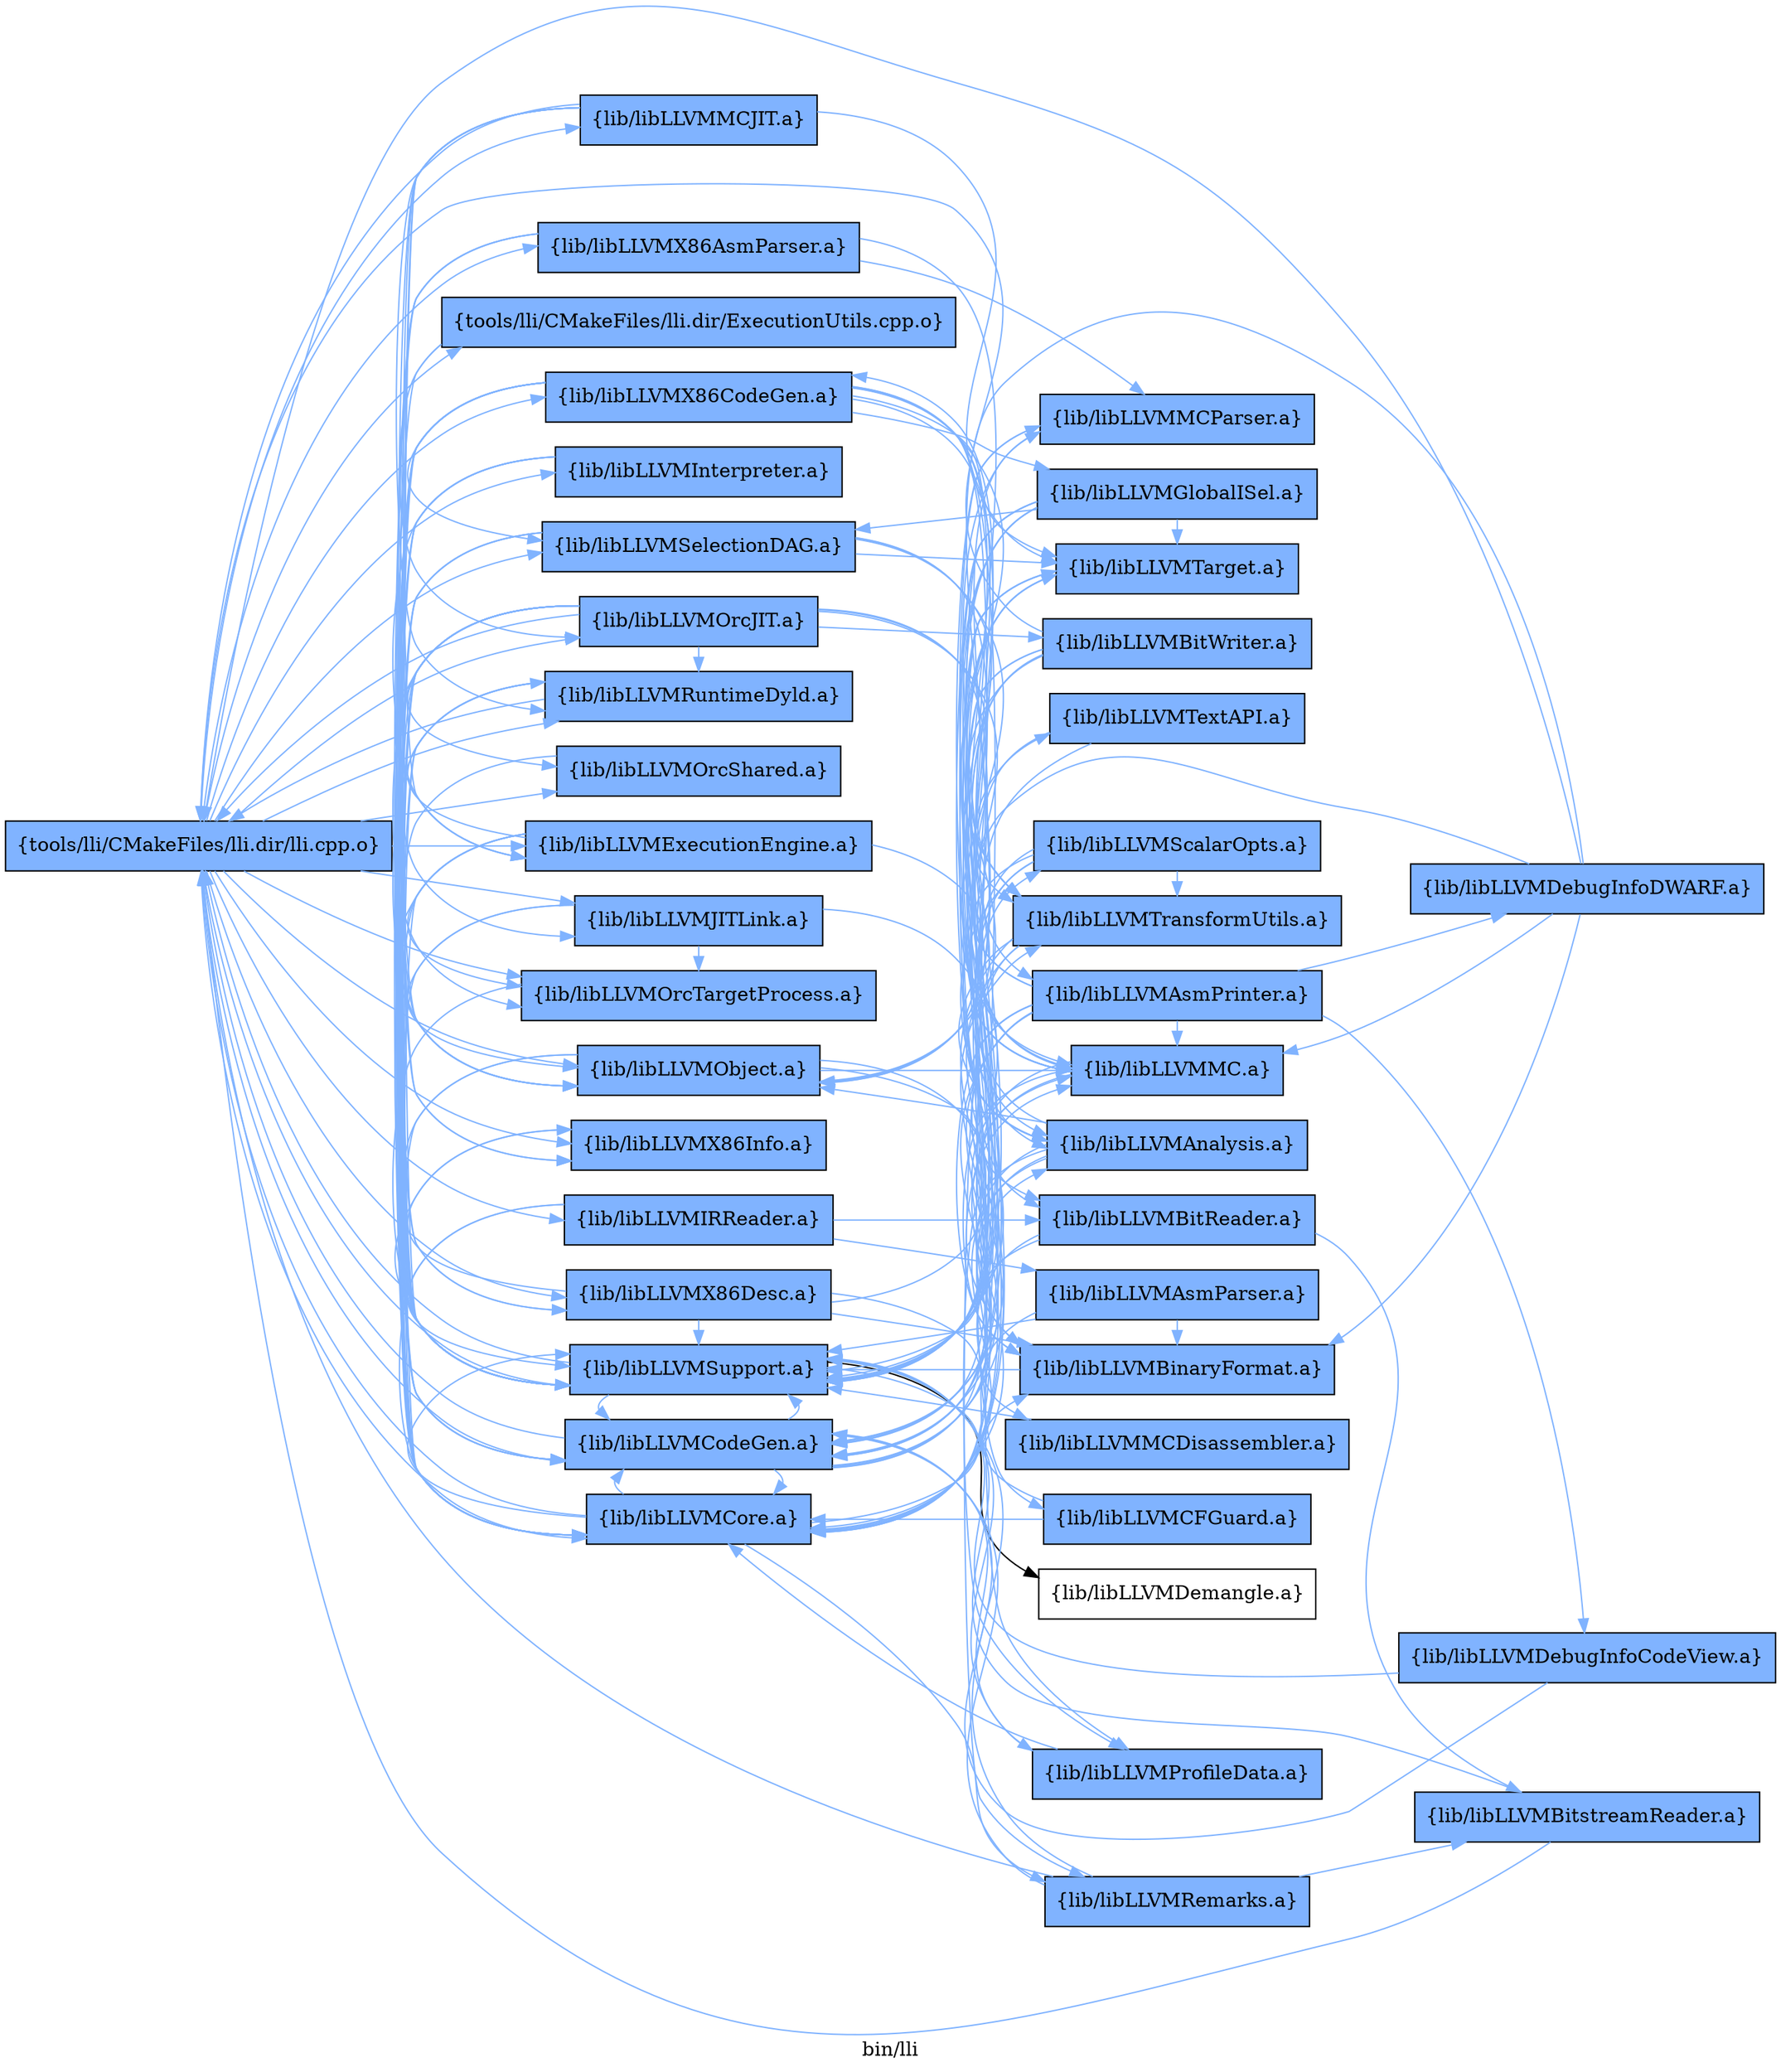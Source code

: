 digraph "bin/lli" {
	label="bin/lli";
	rankdir=LR;
	{ rank=same; Node0x5650f95c9748;  }
	{ rank=same; Node0x5650f95c76c8; Node0x5650f95bc9a8; Node0x5650f95bb0f8; Node0x5650f95bac48; Node0x5650f95bbaf8; Node0x5650f95bb5a8; Node0x5650f95bebb8; Node0x5650f95bf5b8; Node0x5650f95bf428; Node0x5650f95bdb78; Node0x5650f95bd6c8; Node0x5650f95be578; Node0x5650f95b73b8; Node0x5650f95b6f08; Node0x5650f95b2638; Node0x5650f95b0ec8; Node0x5650f95b1378; Node0x5650f95b52e8; Node0x5650f95b4988;  }
	{ rank=same; Node0x5650f95be708; Node0x5650f95b81c8; Node0x5650f95b1738; Node0x5650f95b1d78; Node0x5650f95be5c8; Node0x5650f95b3308; Node0x5650f95a9308; Node0x5650f95b5748; Node0x5650f95c36b8; Node0x5650f95b3c68; Node0x5650f95b4d98; Node0x5650f95b4168; Node0x5650f95bd768; Node0x5650f95aacf8; Node0x5650f95c0b48; Node0x5650f95c18b8; Node0x5650f95b3808; Node0x5650f95b1468;  }

	Node0x5650f95c9748 [shape=record,shape=box,group=1,style=filled,fillcolor="0.600000 0.5 1",label="{tools/lli/CMakeFiles/lli.dir/lli.cpp.o}"];
	Node0x5650f95c9748 -> Node0x5650f95c76c8[color="0.600000 0.5 1"];
	Node0x5650f95c9748 -> Node0x5650f95bc9a8[color="0.600000 0.5 1"];
	Node0x5650f95c9748 -> Node0x5650f95bb0f8[color="0.600000 0.5 1"];
	Node0x5650f95c9748 -> Node0x5650f95bac48[color="0.600000 0.5 1"];
	Node0x5650f95c9748 -> Node0x5650f95bbaf8[color="0.600000 0.5 1"];
	Node0x5650f95c9748 -> Node0x5650f95bb5a8[color="0.600000 0.5 1"];
	Node0x5650f95c9748 -> Node0x5650f95bebb8[color="0.600000 0.5 1"];
	Node0x5650f95c9748 -> Node0x5650f95bf5b8[color="0.600000 0.5 1"];
	Node0x5650f95c9748 -> Node0x5650f95bf428[color="0.600000 0.5 1"];
	Node0x5650f95c9748 -> Node0x5650f95bdb78[color="0.600000 0.5 1"];
	Node0x5650f95c9748 -> Node0x5650f95bd6c8[color="0.600000 0.5 1"];
	Node0x5650f95c9748 -> Node0x5650f95be578[color="0.600000 0.5 1"];
	Node0x5650f95c9748 -> Node0x5650f95b73b8[color="0.600000 0.5 1"];
	Node0x5650f95c9748 -> Node0x5650f95b6f08[color="0.600000 0.5 1"];
	Node0x5650f95c9748 -> Node0x5650f95b2638[color="0.600000 0.5 1"];
	Node0x5650f95c9748 -> Node0x5650f95b0ec8[color="0.600000 0.5 1"];
	Node0x5650f95c9748 -> Node0x5650f95b1378[color="0.600000 0.5 1"];
	Node0x5650f95c9748 -> Node0x5650f95b52e8[color="0.600000 0.5 1"];
	Node0x5650f95c9748 -> Node0x5650f95b4988[color="0.600000 0.5 1"];
	Node0x5650f95c76c8 [shape=record,shape=box,group=1,style=filled,fillcolor="0.600000 0.5 1",label="{tools/lli/CMakeFiles/lli.dir/ExecutionUtils.cpp.o}"];
	Node0x5650f95c76c8 -> Node0x5650f95bd6c8[color="0.600000 0.5 1"];
	Node0x5650f95c76c8 -> Node0x5650f95b2638[color="0.600000 0.5 1"];
	Node0x5650f95bc9a8 [shape=record,shape=box,group=1,style=filled,fillcolor="0.600000 0.5 1",label="{lib/libLLVMCodeGen.a}"];
	Node0x5650f95bc9a8 -> Node0x5650f95bb0f8[color="0.600000 0.5 1"];
	Node0x5650f95bc9a8 -> Node0x5650f95be708[color="0.600000 0.5 1"];
	Node0x5650f95bc9a8 -> Node0x5650f95b2638[color="0.600000 0.5 1"];
	Node0x5650f95bc9a8 -> Node0x5650f95b81c8[color="0.600000 0.5 1"];
	Node0x5650f95bc9a8 -> Node0x5650f95b1738[color="0.600000 0.5 1"];
	Node0x5650f95bc9a8 -> Node0x5650f95c9748[color="0.600000 0.5 1"];
	Node0x5650f95bc9a8 -> Node0x5650f95b1d78[color="0.600000 0.5 1"];
	Node0x5650f95bc9a8 -> Node0x5650f95be5c8[color="0.600000 0.5 1"];
	Node0x5650f95bc9a8 -> Node0x5650f95b3308[color="0.600000 0.5 1"];
	Node0x5650f95bb0f8 [shape=record,shape=box,group=1,style=filled,fillcolor="0.600000 0.5 1",label="{lib/libLLVMCore.a}"];
	Node0x5650f95bb0f8 -> Node0x5650f95bc9a8[color="0.600000 0.5 1"];
	Node0x5650f95bb0f8 -> Node0x5650f95b2638[color="0.600000 0.5 1"];
	Node0x5650f95bb0f8 -> Node0x5650f95a9308[color="0.600000 0.5 1"];
	Node0x5650f95bb0f8 -> Node0x5650f95c9748[color="0.600000 0.5 1"];
	Node0x5650f95bb0f8 -> Node0x5650f95b5748[color="0.600000 0.5 1"];
	Node0x5650f95bac48 [shape=record,shape=box,group=1,style=filled,fillcolor="0.600000 0.5 1",label="{lib/libLLVMExecutionEngine.a}"];
	Node0x5650f95bac48 -> Node0x5650f95bb0f8[color="0.600000 0.5 1"];
	Node0x5650f95bac48 -> Node0x5650f95be708[color="0.600000 0.5 1"];
	Node0x5650f95bac48 -> Node0x5650f95b2638[color="0.600000 0.5 1"];
	Node0x5650f95bac48 -> Node0x5650f95bf428[color="0.600000 0.5 1"];
	Node0x5650f95bac48 -> Node0x5650f95be578[color="0.600000 0.5 1"];
	Node0x5650f95bac48 -> Node0x5650f95b73b8[color="0.600000 0.5 1"];
	Node0x5650f95bbaf8 [shape=record,shape=box,group=1,style=filled,fillcolor="0.600000 0.5 1",label="{lib/libLLVMIRReader.a}"];
	Node0x5650f95bbaf8 -> Node0x5650f95bb0f8[color="0.600000 0.5 1"];
	Node0x5650f95bbaf8 -> Node0x5650f95b2638[color="0.600000 0.5 1"];
	Node0x5650f95bbaf8 -> Node0x5650f95c36b8[color="0.600000 0.5 1"];
	Node0x5650f95bbaf8 -> Node0x5650f95b3c68[color="0.600000 0.5 1"];
	Node0x5650f95bb5a8 [shape=record,shape=box,group=1,style=filled,fillcolor="0.600000 0.5 1",label="{lib/libLLVMInterpreter.a}"];
	Node0x5650f95bb5a8 -> Node0x5650f95bb0f8[color="0.600000 0.5 1"];
	Node0x5650f95bb5a8 -> Node0x5650f95bac48[color="0.600000 0.5 1"];
	Node0x5650f95bb5a8 -> Node0x5650f95b2638[color="0.600000 0.5 1"];
	Node0x5650f95bb5a8 -> Node0x5650f95bc9a8[color="0.600000 0.5 1"];
	Node0x5650f95bebb8 [shape=record,shape=box,group=1,style=filled,fillcolor="0.600000 0.5 1",label="{lib/libLLVMJITLink.a}"];
	Node0x5650f95bebb8 -> Node0x5650f95b2638[color="0.600000 0.5 1"];
	Node0x5650f95bebb8 -> Node0x5650f95be578[color="0.600000 0.5 1"];
	Node0x5650f95bebb8 -> Node0x5650f95a9308[color="0.600000 0.5 1"];
	Node0x5650f95bebb8 -> Node0x5650f95bf428[color="0.600000 0.5 1"];
	Node0x5650f95bf5b8 [shape=record,shape=box,group=1,style=filled,fillcolor="0.600000 0.5 1",label="{lib/libLLVMMCJIT.a}"];
	Node0x5650f95bf5b8 -> Node0x5650f95c9748[color="0.600000 0.5 1"];
	Node0x5650f95bf5b8 -> Node0x5650f95bb0f8[color="0.600000 0.5 1"];
	Node0x5650f95bf5b8 -> Node0x5650f95bac48[color="0.600000 0.5 1"];
	Node0x5650f95bf5b8 -> Node0x5650f95bf428[color="0.600000 0.5 1"];
	Node0x5650f95bf5b8 -> Node0x5650f95b73b8[color="0.600000 0.5 1"];
	Node0x5650f95bf5b8 -> Node0x5650f95b2638[color="0.600000 0.5 1"];
	Node0x5650f95bf5b8 -> Node0x5650f95b1738[color="0.600000 0.5 1"];
	Node0x5650f95bf428 [shape=record,shape=box,group=1,style=filled,fillcolor="0.600000 0.5 1",label="{lib/libLLVMObject.a}"];
	Node0x5650f95bf428 -> Node0x5650f95b2638[color="0.600000 0.5 1"];
	Node0x5650f95bf428 -> Node0x5650f95a9308[color="0.600000 0.5 1"];
	Node0x5650f95bf428 -> Node0x5650f95be708[color="0.600000 0.5 1"];
	Node0x5650f95bf428 -> Node0x5650f95bb0f8[color="0.600000 0.5 1"];
	Node0x5650f95bf428 -> Node0x5650f95b3c68[color="0.600000 0.5 1"];
	Node0x5650f95bf428 -> Node0x5650f95b4d98[color="0.600000 0.5 1"];
	Node0x5650f95bf428 -> Node0x5650f95b4168[color="0.600000 0.5 1"];
	Node0x5650f95bdb78 [shape=record,shape=box,group=1,style=filled,fillcolor="0.600000 0.5 1",label="{lib/libLLVMOrcShared.a}"];
	Node0x5650f95bdb78 -> Node0x5650f95b2638[color="0.600000 0.5 1"];
	Node0x5650f95bd6c8 [shape=record,shape=box,group=1,style=filled,fillcolor="0.600000 0.5 1",label="{lib/libLLVMOrcJIT.a}"];
	Node0x5650f95bd6c8 -> Node0x5650f95bc9a8[color="0.600000 0.5 1"];
	Node0x5650f95bd6c8 -> Node0x5650f95bb0f8[color="0.600000 0.5 1"];
	Node0x5650f95bd6c8 -> Node0x5650f95b2638[color="0.600000 0.5 1"];
	Node0x5650f95bd6c8 -> Node0x5650f95bf428[color="0.600000 0.5 1"];
	Node0x5650f95bd6c8 -> Node0x5650f95c9748[color="0.600000 0.5 1"];
	Node0x5650f95bd6c8 -> Node0x5650f95bdb78[color="0.600000 0.5 1"];
	Node0x5650f95bd6c8 -> Node0x5650f95b1d78[color="0.600000 0.5 1"];
	Node0x5650f95bd6c8 -> Node0x5650f95be708[color="0.600000 0.5 1"];
	Node0x5650f95bd6c8 -> Node0x5650f95b73b8[color="0.600000 0.5 1"];
	Node0x5650f95bd6c8 -> Node0x5650f95bac48[color="0.600000 0.5 1"];
	Node0x5650f95bd6c8 -> Node0x5650f95bebb8[color="0.600000 0.5 1"];
	Node0x5650f95bd6c8 -> Node0x5650f95be578[color="0.600000 0.5 1"];
	Node0x5650f95bd6c8 -> Node0x5650f95bd768[color="0.600000 0.5 1"];
	Node0x5650f95bd6c8 -> Node0x5650f95b3c68[color="0.600000 0.5 1"];
	Node0x5650f95be578 [shape=record,shape=box,group=1,style=filled,fillcolor="0.600000 0.5 1",label="{lib/libLLVMOrcTargetProcess.a}"];
	Node0x5650f95be578 -> Node0x5650f95b2638[color="0.600000 0.5 1"];
	Node0x5650f95b73b8 [shape=record,shape=box,group=1,style=filled,fillcolor="0.600000 0.5 1",label="{lib/libLLVMRuntimeDyld.a}"];
	Node0x5650f95b73b8 -> Node0x5650f95bb0f8[color="0.600000 0.5 1"];
	Node0x5650f95b73b8 -> Node0x5650f95b2638[color="0.600000 0.5 1"];
	Node0x5650f95b73b8 -> Node0x5650f95c9748[color="0.600000 0.5 1"];
	Node0x5650f95b73b8 -> Node0x5650f95bf428[color="0.600000 0.5 1"];
	Node0x5650f95b6f08 [shape=record,shape=box,group=1,style=filled,fillcolor="0.600000 0.5 1",label="{lib/libLLVMSelectionDAG.a}"];
	Node0x5650f95b6f08 -> Node0x5650f95bc9a8[color="0.600000 0.5 1"];
	Node0x5650f95b6f08 -> Node0x5650f95b2638[color="0.600000 0.5 1"];
	Node0x5650f95b6f08 -> Node0x5650f95bb0f8[color="0.600000 0.5 1"];
	Node0x5650f95b6f08 -> Node0x5650f95be708[color="0.600000 0.5 1"];
	Node0x5650f95b6f08 -> Node0x5650f95b1d78[color="0.600000 0.5 1"];
	Node0x5650f95b6f08 -> Node0x5650f95b81c8[color="0.600000 0.5 1"];
	Node0x5650f95b6f08 -> Node0x5650f95b1738[color="0.600000 0.5 1"];
	Node0x5650f95b2638 [shape=record,shape=box,group=1,style=filled,fillcolor="0.600000 0.5 1",label="{lib/libLLVMSupport.a}"];
	Node0x5650f95b2638 -> Node0x5650f95bc9a8[color="0.600000 0.5 1"];
	Node0x5650f95b2638 -> Node0x5650f95c9748[color="0.600000 0.5 1"];
	Node0x5650f95b2638 -> Node0x5650f95aacf8;
	Node0x5650f95b0ec8 [shape=record,shape=box,group=1,style=filled,fillcolor="0.600000 0.5 1",label="{lib/libLLVMX86CodeGen.a}"];
	Node0x5650f95b0ec8 -> Node0x5650f95bc9a8[color="0.600000 0.5 1"];
	Node0x5650f95b0ec8 -> Node0x5650f95bb0f8[color="0.600000 0.5 1"];
	Node0x5650f95b0ec8 -> Node0x5650f95be708[color="0.600000 0.5 1"];
	Node0x5650f95b0ec8 -> Node0x5650f95b2638[color="0.600000 0.5 1"];
	Node0x5650f95b0ec8 -> Node0x5650f95b52e8[color="0.600000 0.5 1"];
	Node0x5650f95b0ec8 -> Node0x5650f95b4988[color="0.600000 0.5 1"];
	Node0x5650f95b0ec8 -> Node0x5650f95c0b48[color="0.600000 0.5 1"];
	Node0x5650f95b0ec8 -> Node0x5650f95b6f08[color="0.600000 0.5 1"];
	Node0x5650f95b0ec8 -> Node0x5650f95b1738[color="0.600000 0.5 1"];
	Node0x5650f95b0ec8 -> Node0x5650f95b81c8[color="0.600000 0.5 1"];
	Node0x5650f95b0ec8 -> Node0x5650f95c18b8[color="0.600000 0.5 1"];
	Node0x5650f95b0ec8 -> Node0x5650f95b3808[color="0.600000 0.5 1"];
	Node0x5650f95b0ec8 -> Node0x5650f95b3308[color="0.600000 0.5 1"];
	Node0x5650f95b0ec8 -> Node0x5650f95b1d78[color="0.600000 0.5 1"];
	Node0x5650f95b1378 [shape=record,shape=box,group=1,style=filled,fillcolor="0.600000 0.5 1",label="{lib/libLLVMX86AsmParser.a}"];
	Node0x5650f95b1378 -> Node0x5650f95be708[color="0.600000 0.5 1"];
	Node0x5650f95b1378 -> Node0x5650f95b2638[color="0.600000 0.5 1"];
	Node0x5650f95b1378 -> Node0x5650f95b52e8[color="0.600000 0.5 1"];
	Node0x5650f95b1378 -> Node0x5650f95b4988[color="0.600000 0.5 1"];
	Node0x5650f95b1378 -> Node0x5650f95b4d98[color="0.600000 0.5 1"];
	Node0x5650f95b52e8 [shape=record,shape=box,group=1,style=filled,fillcolor="0.600000 0.5 1",label="{lib/libLLVMX86Desc.a}"];
	Node0x5650f95b52e8 -> Node0x5650f95be708[color="0.600000 0.5 1"];
	Node0x5650f95b52e8 -> Node0x5650f95b2638[color="0.600000 0.5 1"];
	Node0x5650f95b52e8 -> Node0x5650f95b4988[color="0.600000 0.5 1"];
	Node0x5650f95b52e8 -> Node0x5650f95b1468[color="0.600000 0.5 1"];
	Node0x5650f95b52e8 -> Node0x5650f95a9308[color="0.600000 0.5 1"];
	Node0x5650f95b4988 [shape=record,shape=box,group=1,style=filled,fillcolor="0.600000 0.5 1",label="{lib/libLLVMX86Info.a}"];
	Node0x5650f95b4988 -> Node0x5650f95b2638[color="0.600000 0.5 1"];
	Node0x5650f95be708 [shape=record,shape=box,group=1,style=filled,fillcolor="0.600000 0.5 1",label="{lib/libLLVMMC.a}"];
	Node0x5650f95be708 -> Node0x5650f95b2638[color="0.600000 0.5 1"];
	Node0x5650f95be708 -> Node0x5650f95a9308[color="0.600000 0.5 1"];
	Node0x5650f95be708 -> Node0x5650f95bc9a8[color="0.600000 0.5 1"];
	Node0x5650f95b81c8 [shape=record,shape=box,group=1,style=filled,fillcolor="0.600000 0.5 1",label="{lib/libLLVMAnalysis.a}"];
	Node0x5650f95b81c8 -> Node0x5650f95bb0f8[color="0.600000 0.5 1"];
	Node0x5650f95b81c8 -> Node0x5650f95b2638[color="0.600000 0.5 1"];
	Node0x5650f95b81c8 -> Node0x5650f95b0ec8[color="0.600000 0.5 1"];
	Node0x5650f95b81c8 -> Node0x5650f95bc9a8[color="0.600000 0.5 1"];
	Node0x5650f95b81c8 -> Node0x5650f95bf428[color="0.600000 0.5 1"];
	Node0x5650f95b81c8 -> Node0x5650f95b3308[color="0.600000 0.5 1"];
	Node0x5650f95b1738 [shape=record,shape=box,group=1,style=filled,fillcolor="0.600000 0.5 1",label="{lib/libLLVMTarget.a}"];
	Node0x5650f95b1738 -> Node0x5650f95bb0f8[color="0.600000 0.5 1"];
	Node0x5650f95b1738 -> Node0x5650f95be708[color="0.600000 0.5 1"];
	Node0x5650f95b1738 -> Node0x5650f95b2638[color="0.600000 0.5 1"];
	Node0x5650f95b1738 -> Node0x5650f95b81c8[color="0.600000 0.5 1"];
	Node0x5650f95b1d78 [shape=record,shape=box,group=1,style=filled,fillcolor="0.600000 0.5 1",label="{lib/libLLVMTransformUtils.a}"];
	Node0x5650f95b1d78 -> Node0x5650f95bc9a8[color="0.600000 0.5 1"];
	Node0x5650f95b1d78 -> Node0x5650f95bb0f8[color="0.600000 0.5 1"];
	Node0x5650f95b1d78 -> Node0x5650f95b2638[color="0.600000 0.5 1"];
	Node0x5650f95b1d78 -> Node0x5650f95b81c8[color="0.600000 0.5 1"];
	Node0x5650f95be5c8 [shape=record,shape=box,group=1,style=filled,fillcolor="0.600000 0.5 1",label="{lib/libLLVMScalarOpts.a}"];
	Node0x5650f95be5c8 -> Node0x5650f95bb0f8[color="0.600000 0.5 1"];
	Node0x5650f95be5c8 -> Node0x5650f95b2638[color="0.600000 0.5 1"];
	Node0x5650f95be5c8 -> Node0x5650f95b1d78[color="0.600000 0.5 1"];
	Node0x5650f95be5c8 -> Node0x5650f95b81c8[color="0.600000 0.5 1"];
	Node0x5650f95be5c8 -> Node0x5650f95bc9a8[color="0.600000 0.5 1"];
	Node0x5650f95a9308 [shape=record,shape=box,group=1,style=filled,fillcolor="0.600000 0.5 1",label="{lib/libLLVMBinaryFormat.a}"];
	Node0x5650f95a9308 -> Node0x5650f95b2638[color="0.600000 0.5 1"];
	Node0x5650f95b5748 [shape=record,shape=box,group=1,style=filled,fillcolor="0.600000 0.5 1",label="{lib/libLLVMRemarks.a}"];
	Node0x5650f95b5748 -> Node0x5650f95b2638[color="0.600000 0.5 1"];
	Node0x5650f95b5748 -> Node0x5650f95c9748[color="0.600000 0.5 1"];
	Node0x5650f95b5748 -> Node0x5650f95b4848[color="0.600000 0.5 1"];
	Node0x5650f95b5748 -> Node0x5650f95bc9a8[color="0.600000 0.5 1"];
	Node0x5650f95c36b8 [shape=record,shape=box,group=1,style=filled,fillcolor="0.600000 0.5 1",label="{lib/libLLVMAsmParser.a}"];
	Node0x5650f95c36b8 -> Node0x5650f95bb0f8[color="0.600000 0.5 1"];
	Node0x5650f95c36b8 -> Node0x5650f95b2638[color="0.600000 0.5 1"];
	Node0x5650f95c36b8 -> Node0x5650f95a9308[color="0.600000 0.5 1"];
	Node0x5650f95b3c68 [shape=record,shape=box,group=1,style=filled,fillcolor="0.600000 0.5 1",label="{lib/libLLVMBitReader.a}"];
	Node0x5650f95b3c68 -> Node0x5650f95bb0f8[color="0.600000 0.5 1"];
	Node0x5650f95b3c68 -> Node0x5650f95b2638[color="0.600000 0.5 1"];
	Node0x5650f95b3c68 -> Node0x5650f95b4848[color="0.600000 0.5 1"];
	Node0x5650f95b4d98 [shape=record,shape=box,group=1,style=filled,fillcolor="0.600000 0.5 1",label="{lib/libLLVMMCParser.a}"];
	Node0x5650f95b4d98 -> Node0x5650f95be708[color="0.600000 0.5 1"];
	Node0x5650f95b4d98 -> Node0x5650f95b2638[color="0.600000 0.5 1"];
	Node0x5650f95b4168 [shape=record,shape=box,group=1,style=filled,fillcolor="0.600000 0.5 1",label="{lib/libLLVMTextAPI.a}"];
	Node0x5650f95b4168 -> Node0x5650f95b2638[color="0.600000 0.5 1"];
	Node0x5650f95b4168 -> Node0x5650f95bc9a8[color="0.600000 0.5 1"];
	Node0x5650f95bd768 [shape=record,shape=box,group=1,style=filled,fillcolor="0.600000 0.5 1",label="{lib/libLLVMBitWriter.a}"];
	Node0x5650f95bd768 -> Node0x5650f95c9748[color="0.600000 0.5 1"];
	Node0x5650f95bd768 -> Node0x5650f95bb0f8[color="0.600000 0.5 1"];
	Node0x5650f95bd768 -> Node0x5650f95be708[color="0.600000 0.5 1"];
	Node0x5650f95bd768 -> Node0x5650f95bf428[color="0.600000 0.5 1"];
	Node0x5650f95bd768 -> Node0x5650f95b2638[color="0.600000 0.5 1"];
	Node0x5650f95bd768 -> Node0x5650f95b81c8[color="0.600000 0.5 1"];
	Node0x5650f95c0b48 [shape=record,shape=box,group=1,style=filled,fillcolor="0.600000 0.5 1",label="{lib/libLLVMAsmPrinter.a}"];
	Node0x5650f95c0b48 -> Node0x5650f95bc9a8[color="0.600000 0.5 1"];
	Node0x5650f95c0b48 -> Node0x5650f95bb0f8[color="0.600000 0.5 1"];
	Node0x5650f95c0b48 -> Node0x5650f95be708[color="0.600000 0.5 1"];
	Node0x5650f95c0b48 -> Node0x5650f95b2638[color="0.600000 0.5 1"];
	Node0x5650f95c0b48 -> Node0x5650f95b1738[color="0.600000 0.5 1"];
	Node0x5650f95c0b48 -> Node0x5650f95b81c8[color="0.600000 0.5 1"];
	Node0x5650f95c0b48 -> Node0x5650f95b5748[color="0.600000 0.5 1"];
	Node0x5650f95c0b48 -> Node0x5650f95a9308[color="0.600000 0.5 1"];
	Node0x5650f95c0b48 -> Node0x5650f95b4d98[color="0.600000 0.5 1"];
	Node0x5650f95c0b48 -> Node0x5650f95c0f08[color="0.600000 0.5 1"];
	Node0x5650f95c0b48 -> Node0x5650f95ab6f8[color="0.600000 0.5 1"];
	Node0x5650f95c18b8 [shape=record,shape=box,group=1,style=filled,fillcolor="0.600000 0.5 1",label="{lib/libLLVMGlobalISel.a}"];
	Node0x5650f95c18b8 -> Node0x5650f95bc9a8[color="0.600000 0.5 1"];
	Node0x5650f95c18b8 -> Node0x5650f95bb0f8[color="0.600000 0.5 1"];
	Node0x5650f95c18b8 -> Node0x5650f95b2638[color="0.600000 0.5 1"];
	Node0x5650f95c18b8 -> Node0x5650f95be708[color="0.600000 0.5 1"];
	Node0x5650f95c18b8 -> Node0x5650f95b6f08[color="0.600000 0.5 1"];
	Node0x5650f95c18b8 -> Node0x5650f95b1738[color="0.600000 0.5 1"];
	Node0x5650f95c18b8 -> Node0x5650f95b1d78[color="0.600000 0.5 1"];
	Node0x5650f95c18b8 -> Node0x5650f95b81c8[color="0.600000 0.5 1"];
	Node0x5650f95b3808 [shape=record,shape=box,group=1,style=filled,fillcolor="0.600000 0.5 1",label="{lib/libLLVMCFGuard.a}"];
	Node0x5650f95b3808 -> Node0x5650f95bb0f8[color="0.600000 0.5 1"];
	Node0x5650f95b3808 -> Node0x5650f95b2638[color="0.600000 0.5 1"];
	Node0x5650f95b3308 [shape=record,shape=box,group=1,style=filled,fillcolor="0.600000 0.5 1",label="{lib/libLLVMProfileData.a}"];
	Node0x5650f95b3308 -> Node0x5650f95bb0f8[color="0.600000 0.5 1"];
	Node0x5650f95b3308 -> Node0x5650f95b2638[color="0.600000 0.5 1"];
	Node0x5650f95b1468 [shape=record,shape=box,group=1,style=filled,fillcolor="0.600000 0.5 1",label="{lib/libLLVMMCDisassembler.a}"];
	Node0x5650f95b1468 -> Node0x5650f95b2638[color="0.600000 0.5 1"];
	Node0x5650f95c0f08 [shape=record,shape=box,group=1,style=filled,fillcolor="0.600000 0.5 1",label="{lib/libLLVMDebugInfoDWARF.a}"];
	Node0x5650f95c0f08 -> Node0x5650f95be708[color="0.600000 0.5 1"];
	Node0x5650f95c0f08 -> Node0x5650f95b2638[color="0.600000 0.5 1"];
	Node0x5650f95c0f08 -> Node0x5650f95a9308[color="0.600000 0.5 1"];
	Node0x5650f95c0f08 -> Node0x5650f95c9748[color="0.600000 0.5 1"];
	Node0x5650f95c0f08 -> Node0x5650f95bf428[color="0.600000 0.5 1"];
	Node0x5650f95ab6f8 [shape=record,shape=box,group=1,style=filled,fillcolor="0.600000 0.5 1",label="{lib/libLLVMDebugInfoCodeView.a}"];
	Node0x5650f95ab6f8 -> Node0x5650f95b2638[color="0.600000 0.5 1"];
	Node0x5650f95ab6f8 -> Node0x5650f95bc9a8[color="0.600000 0.5 1"];
	Node0x5650f95b4848 [shape=record,shape=box,group=1,style=filled,fillcolor="0.600000 0.5 1",label="{lib/libLLVMBitstreamReader.a}"];
	Node0x5650f95b4848 -> Node0x5650f95c9748[color="0.600000 0.5 1"];
	Node0x5650f95b4848 -> Node0x5650f95b2638[color="0.600000 0.5 1"];
	Node0x5650f95aacf8 [shape=record,shape=box,group=0,label="{lib/libLLVMDemangle.a}"];
}
